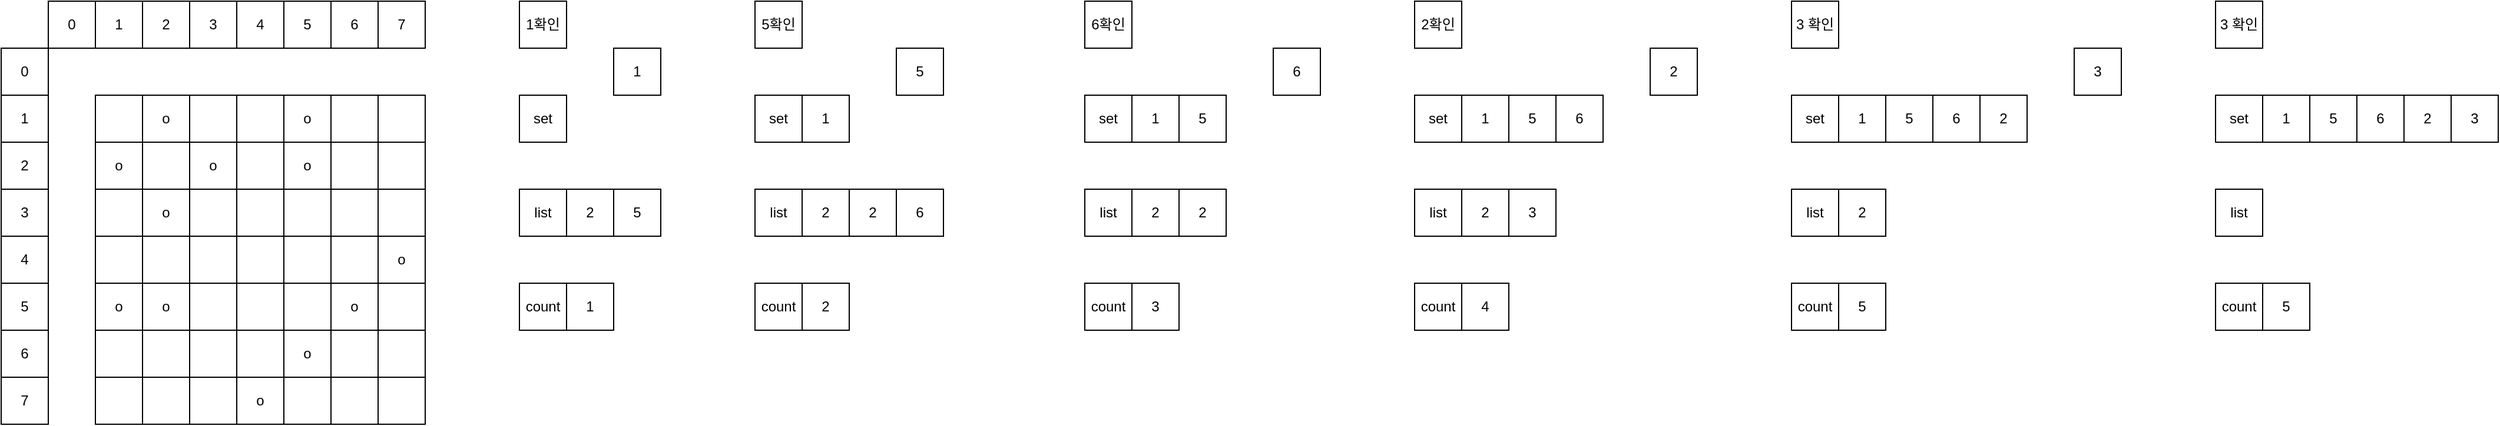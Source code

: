 <mxfile version="13.7.9" type="device"><diagram id="YOEd2JU-tcEzf8wUaeuW" name="페이지-1"><mxGraphModel dx="1105" dy="672" grid="1" gridSize="10" guides="1" tooltips="1" connect="1" arrows="1" fold="1" page="1" pageScale="1" pageWidth="10000" pageHeight="10000" math="0" shadow="0"><root><mxCell id="0"/><mxCell id="1" parent="0"/><mxCell id="ePtz5tht6kXkEpfRH6lN-1" value="1" style="rounded=0;whiteSpace=wrap;html=1;" vertex="1" parent="1"><mxGeometry x="440" y="280" width="40" height="40" as="geometry"/></mxCell><mxCell id="ePtz5tht6kXkEpfRH6lN-2" value="2" style="rounded=0;whiteSpace=wrap;html=1;" vertex="1" parent="1"><mxGeometry x="480" y="280" width="40" height="40" as="geometry"/></mxCell><mxCell id="ePtz5tht6kXkEpfRH6lN-4" value="3" style="rounded=0;whiteSpace=wrap;html=1;" vertex="1" parent="1"><mxGeometry x="520" y="280" width="40" height="40" as="geometry"/></mxCell><mxCell id="ePtz5tht6kXkEpfRH6lN-5" value="4" style="rounded=0;whiteSpace=wrap;html=1;" vertex="1" parent="1"><mxGeometry x="560" y="280" width="40" height="40" as="geometry"/></mxCell><mxCell id="ePtz5tht6kXkEpfRH6lN-6" value="5" style="rounded=0;whiteSpace=wrap;html=1;" vertex="1" parent="1"><mxGeometry x="600" y="280" width="40" height="40" as="geometry"/></mxCell><mxCell id="ePtz5tht6kXkEpfRH6lN-7" value="6" style="rounded=0;whiteSpace=wrap;html=1;" vertex="1" parent="1"><mxGeometry x="640" y="280" width="40" height="40" as="geometry"/></mxCell><mxCell id="ePtz5tht6kXkEpfRH6lN-8" value="7" style="rounded=0;whiteSpace=wrap;html=1;" vertex="1" parent="1"><mxGeometry x="680" y="280" width="40" height="40" as="geometry"/></mxCell><mxCell id="ePtz5tht6kXkEpfRH6lN-9" value="1" style="rounded=0;whiteSpace=wrap;html=1;" vertex="1" parent="1"><mxGeometry x="360" y="360" width="40" height="40" as="geometry"/></mxCell><mxCell id="ePtz5tht6kXkEpfRH6lN-10" value="2" style="rounded=0;whiteSpace=wrap;html=1;" vertex="1" parent="1"><mxGeometry x="360" y="400" width="40" height="40" as="geometry"/></mxCell><mxCell id="ePtz5tht6kXkEpfRH6lN-11" value="3" style="rounded=0;whiteSpace=wrap;html=1;" vertex="1" parent="1"><mxGeometry x="360" y="440" width="40" height="40" as="geometry"/></mxCell><mxCell id="ePtz5tht6kXkEpfRH6lN-12" value="4" style="rounded=0;whiteSpace=wrap;html=1;" vertex="1" parent="1"><mxGeometry x="360" y="480" width="40" height="40" as="geometry"/></mxCell><mxCell id="ePtz5tht6kXkEpfRH6lN-13" value="5" style="rounded=0;whiteSpace=wrap;html=1;" vertex="1" parent="1"><mxGeometry x="360" y="520" width="40" height="40" as="geometry"/></mxCell><mxCell id="ePtz5tht6kXkEpfRH6lN-14" value="6" style="rounded=0;whiteSpace=wrap;html=1;" vertex="1" parent="1"><mxGeometry x="360" y="560" width="40" height="40" as="geometry"/></mxCell><mxCell id="ePtz5tht6kXkEpfRH6lN-15" value="7" style="rounded=0;whiteSpace=wrap;html=1;" vertex="1" parent="1"><mxGeometry x="360" y="600" width="40" height="40" as="geometry"/></mxCell><mxCell id="ePtz5tht6kXkEpfRH6lN-17" value="" style="rounded=0;whiteSpace=wrap;html=1;" vertex="1" parent="1"><mxGeometry x="440" y="360" width="40" height="40" as="geometry"/></mxCell><mxCell id="ePtz5tht6kXkEpfRH6lN-18" value="&lt;span&gt;o&lt;/span&gt;" style="rounded=0;whiteSpace=wrap;html=1;" vertex="1" parent="1"><mxGeometry x="440" y="400" width="40" height="40" as="geometry"/></mxCell><mxCell id="ePtz5tht6kXkEpfRH6lN-19" value="" style="rounded=0;whiteSpace=wrap;html=1;" vertex="1" parent="1"><mxGeometry x="440" y="440" width="40" height="40" as="geometry"/></mxCell><mxCell id="ePtz5tht6kXkEpfRH6lN-20" value="" style="rounded=0;whiteSpace=wrap;html=1;" vertex="1" parent="1"><mxGeometry x="440" y="480" width="40" height="40" as="geometry"/></mxCell><mxCell id="ePtz5tht6kXkEpfRH6lN-21" value="&lt;span&gt;o&lt;/span&gt;" style="rounded=0;whiteSpace=wrap;html=1;" vertex="1" parent="1"><mxGeometry x="440" y="520" width="40" height="40" as="geometry"/></mxCell><mxCell id="ePtz5tht6kXkEpfRH6lN-22" value="" style="rounded=0;whiteSpace=wrap;html=1;" vertex="1" parent="1"><mxGeometry x="440" y="560" width="40" height="40" as="geometry"/></mxCell><mxCell id="ePtz5tht6kXkEpfRH6lN-23" value="" style="rounded=0;whiteSpace=wrap;html=1;" vertex="1" parent="1"><mxGeometry x="440" y="600" width="40" height="40" as="geometry"/></mxCell><mxCell id="ePtz5tht6kXkEpfRH6lN-24" value="o" style="rounded=0;whiteSpace=wrap;html=1;" vertex="1" parent="1"><mxGeometry x="480" y="360" width="40" height="40" as="geometry"/></mxCell><mxCell id="ePtz5tht6kXkEpfRH6lN-25" value="" style="rounded=0;whiteSpace=wrap;html=1;" vertex="1" parent="1"><mxGeometry x="480" y="400" width="40" height="40" as="geometry"/></mxCell><mxCell id="ePtz5tht6kXkEpfRH6lN-26" value="&lt;span&gt;o&lt;/span&gt;" style="rounded=0;whiteSpace=wrap;html=1;" vertex="1" parent="1"><mxGeometry x="480" y="440" width="40" height="40" as="geometry"/></mxCell><mxCell id="ePtz5tht6kXkEpfRH6lN-27" value="" style="rounded=0;whiteSpace=wrap;html=1;" vertex="1" parent="1"><mxGeometry x="480" y="480" width="40" height="40" as="geometry"/></mxCell><mxCell id="ePtz5tht6kXkEpfRH6lN-28" value="&lt;span&gt;o&lt;/span&gt;" style="rounded=0;whiteSpace=wrap;html=1;" vertex="1" parent="1"><mxGeometry x="480" y="520" width="40" height="40" as="geometry"/></mxCell><mxCell id="ePtz5tht6kXkEpfRH6lN-29" value="" style="rounded=0;whiteSpace=wrap;html=1;" vertex="1" parent="1"><mxGeometry x="480" y="560" width="40" height="40" as="geometry"/></mxCell><mxCell id="ePtz5tht6kXkEpfRH6lN-30" value="" style="rounded=0;whiteSpace=wrap;html=1;" vertex="1" parent="1"><mxGeometry x="480" y="600" width="40" height="40" as="geometry"/></mxCell><mxCell id="ePtz5tht6kXkEpfRH6lN-31" value="" style="rounded=0;whiteSpace=wrap;html=1;" vertex="1" parent="1"><mxGeometry x="520" y="360" width="40" height="40" as="geometry"/></mxCell><mxCell id="ePtz5tht6kXkEpfRH6lN-32" value="&lt;span&gt;o&lt;/span&gt;" style="rounded=0;whiteSpace=wrap;html=1;" vertex="1" parent="1"><mxGeometry x="520" y="400" width="40" height="40" as="geometry"/></mxCell><mxCell id="ePtz5tht6kXkEpfRH6lN-33" value="" style="rounded=0;whiteSpace=wrap;html=1;" vertex="1" parent="1"><mxGeometry x="520" y="440" width="40" height="40" as="geometry"/></mxCell><mxCell id="ePtz5tht6kXkEpfRH6lN-34" value="" style="rounded=0;whiteSpace=wrap;html=1;" vertex="1" parent="1"><mxGeometry x="520" y="480" width="40" height="40" as="geometry"/></mxCell><mxCell id="ePtz5tht6kXkEpfRH6lN-35" value="" style="rounded=0;whiteSpace=wrap;html=1;" vertex="1" parent="1"><mxGeometry x="520" y="520" width="40" height="40" as="geometry"/></mxCell><mxCell id="ePtz5tht6kXkEpfRH6lN-36" value="" style="rounded=0;whiteSpace=wrap;html=1;" vertex="1" parent="1"><mxGeometry x="520" y="560" width="40" height="40" as="geometry"/></mxCell><mxCell id="ePtz5tht6kXkEpfRH6lN-37" value="" style="rounded=0;whiteSpace=wrap;html=1;" vertex="1" parent="1"><mxGeometry x="520" y="600" width="40" height="40" as="geometry"/></mxCell><mxCell id="ePtz5tht6kXkEpfRH6lN-38" value="" style="rounded=0;whiteSpace=wrap;html=1;" vertex="1" parent="1"><mxGeometry x="560" y="360" width="40" height="40" as="geometry"/></mxCell><mxCell id="ePtz5tht6kXkEpfRH6lN-39" value="" style="rounded=0;whiteSpace=wrap;html=1;" vertex="1" parent="1"><mxGeometry x="560" y="400" width="40" height="40" as="geometry"/></mxCell><mxCell id="ePtz5tht6kXkEpfRH6lN-40" value="" style="rounded=0;whiteSpace=wrap;html=1;" vertex="1" parent="1"><mxGeometry x="560" y="440" width="40" height="40" as="geometry"/></mxCell><mxCell id="ePtz5tht6kXkEpfRH6lN-41" value="" style="rounded=0;whiteSpace=wrap;html=1;" vertex="1" parent="1"><mxGeometry x="560" y="480" width="40" height="40" as="geometry"/></mxCell><mxCell id="ePtz5tht6kXkEpfRH6lN-42" value="" style="rounded=0;whiteSpace=wrap;html=1;" vertex="1" parent="1"><mxGeometry x="560" y="520" width="40" height="40" as="geometry"/></mxCell><mxCell id="ePtz5tht6kXkEpfRH6lN-43" value="" style="rounded=0;whiteSpace=wrap;html=1;" vertex="1" parent="1"><mxGeometry x="560" y="560" width="40" height="40" as="geometry"/></mxCell><mxCell id="ePtz5tht6kXkEpfRH6lN-44" value="&lt;span&gt;o&lt;/span&gt;" style="rounded=0;whiteSpace=wrap;html=1;" vertex="1" parent="1"><mxGeometry x="560" y="600" width="40" height="40" as="geometry"/></mxCell><mxCell id="ePtz5tht6kXkEpfRH6lN-45" value="" style="rounded=0;whiteSpace=wrap;html=1;" vertex="1" parent="1"><mxGeometry x="640" y="360" width="40" height="40" as="geometry"/></mxCell><mxCell id="ePtz5tht6kXkEpfRH6lN-46" value="" style="rounded=0;whiteSpace=wrap;html=1;" vertex="1" parent="1"><mxGeometry x="640" y="400" width="40" height="40" as="geometry"/></mxCell><mxCell id="ePtz5tht6kXkEpfRH6lN-47" value="" style="rounded=0;whiteSpace=wrap;html=1;" vertex="1" parent="1"><mxGeometry x="640" y="440" width="40" height="40" as="geometry"/></mxCell><mxCell id="ePtz5tht6kXkEpfRH6lN-48" value="" style="rounded=0;whiteSpace=wrap;html=1;" vertex="1" parent="1"><mxGeometry x="640" y="480" width="40" height="40" as="geometry"/></mxCell><mxCell id="ePtz5tht6kXkEpfRH6lN-49" value="&lt;span&gt;o&lt;/span&gt;" style="rounded=0;whiteSpace=wrap;html=1;" vertex="1" parent="1"><mxGeometry x="640" y="520" width="40" height="40" as="geometry"/></mxCell><mxCell id="ePtz5tht6kXkEpfRH6lN-50" value="" style="rounded=0;whiteSpace=wrap;html=1;" vertex="1" parent="1"><mxGeometry x="640" y="560" width="40" height="40" as="geometry"/></mxCell><mxCell id="ePtz5tht6kXkEpfRH6lN-51" value="" style="rounded=0;whiteSpace=wrap;html=1;" vertex="1" parent="1"><mxGeometry x="640" y="600" width="40" height="40" as="geometry"/></mxCell><mxCell id="ePtz5tht6kXkEpfRH6lN-52" value="" style="rounded=0;whiteSpace=wrap;html=1;" vertex="1" parent="1"><mxGeometry x="680" y="360" width="40" height="40" as="geometry"/></mxCell><mxCell id="ePtz5tht6kXkEpfRH6lN-53" value="" style="rounded=0;whiteSpace=wrap;html=1;" vertex="1" parent="1"><mxGeometry x="680" y="400" width="40" height="40" as="geometry"/></mxCell><mxCell id="ePtz5tht6kXkEpfRH6lN-54" value="" style="rounded=0;whiteSpace=wrap;html=1;" vertex="1" parent="1"><mxGeometry x="680" y="440" width="40" height="40" as="geometry"/></mxCell><mxCell id="ePtz5tht6kXkEpfRH6lN-55" value="&lt;span&gt;o&lt;/span&gt;" style="rounded=0;whiteSpace=wrap;html=1;" vertex="1" parent="1"><mxGeometry x="680" y="480" width="40" height="40" as="geometry"/></mxCell><mxCell id="ePtz5tht6kXkEpfRH6lN-56" value="" style="rounded=0;whiteSpace=wrap;html=1;" vertex="1" parent="1"><mxGeometry x="680" y="520" width="40" height="40" as="geometry"/></mxCell><mxCell id="ePtz5tht6kXkEpfRH6lN-57" value="" style="rounded=0;whiteSpace=wrap;html=1;" vertex="1" parent="1"><mxGeometry x="680" y="560" width="40" height="40" as="geometry"/></mxCell><mxCell id="ePtz5tht6kXkEpfRH6lN-58" value="" style="rounded=0;whiteSpace=wrap;html=1;" vertex="1" parent="1"><mxGeometry x="680" y="600" width="40" height="40" as="geometry"/></mxCell><mxCell id="ePtz5tht6kXkEpfRH6lN-59" value="&lt;span&gt;o&lt;/span&gt;" style="rounded=0;whiteSpace=wrap;html=1;" vertex="1" parent="1"><mxGeometry x="600" y="360" width="40" height="40" as="geometry"/></mxCell><mxCell id="ePtz5tht6kXkEpfRH6lN-60" value="&lt;span&gt;o&lt;/span&gt;" style="rounded=0;whiteSpace=wrap;html=1;" vertex="1" parent="1"><mxGeometry x="600" y="400" width="40" height="40" as="geometry"/></mxCell><mxCell id="ePtz5tht6kXkEpfRH6lN-61" value="" style="rounded=0;whiteSpace=wrap;html=1;" vertex="1" parent="1"><mxGeometry x="600" y="440" width="40" height="40" as="geometry"/></mxCell><mxCell id="ePtz5tht6kXkEpfRH6lN-62" value="" style="rounded=0;whiteSpace=wrap;html=1;" vertex="1" parent="1"><mxGeometry x="600" y="480" width="40" height="40" as="geometry"/></mxCell><mxCell id="ePtz5tht6kXkEpfRH6lN-63" value="" style="rounded=0;whiteSpace=wrap;html=1;" vertex="1" parent="1"><mxGeometry x="600" y="520" width="40" height="40" as="geometry"/></mxCell><mxCell id="ePtz5tht6kXkEpfRH6lN-64" value="&lt;span&gt;o&lt;/span&gt;" style="rounded=0;whiteSpace=wrap;html=1;" vertex="1" parent="1"><mxGeometry x="600" y="560" width="40" height="40" as="geometry"/></mxCell><mxCell id="ePtz5tht6kXkEpfRH6lN-65" value="" style="rounded=0;whiteSpace=wrap;html=1;" vertex="1" parent="1"><mxGeometry x="600" y="600" width="40" height="40" as="geometry"/></mxCell><mxCell id="ePtz5tht6kXkEpfRH6lN-66" value="set" style="rounded=0;whiteSpace=wrap;html=1;" vertex="1" parent="1"><mxGeometry x="800" y="360" width="40" height="40" as="geometry"/></mxCell><mxCell id="ePtz5tht6kXkEpfRH6lN-68" value="0" style="rounded=0;whiteSpace=wrap;html=1;" vertex="1" parent="1"><mxGeometry x="400" y="280" width="40" height="40" as="geometry"/></mxCell><mxCell id="ePtz5tht6kXkEpfRH6lN-69" value="0" style="rounded=0;whiteSpace=wrap;html=1;" vertex="1" parent="1"><mxGeometry x="360" y="320" width="40" height="40" as="geometry"/></mxCell><mxCell id="ePtz5tht6kXkEpfRH6lN-70" value="list" style="rounded=0;whiteSpace=wrap;html=1;" vertex="1" parent="1"><mxGeometry x="800" y="440" width="40" height="40" as="geometry"/></mxCell><mxCell id="ePtz5tht6kXkEpfRH6lN-71" value="1확인" style="rounded=0;whiteSpace=wrap;html=1;" vertex="1" parent="1"><mxGeometry x="800" y="280" width="40" height="40" as="geometry"/></mxCell><mxCell id="ePtz5tht6kXkEpfRH6lN-72" value="2" style="rounded=0;whiteSpace=wrap;html=1;" vertex="1" parent="1"><mxGeometry x="840" y="440" width="40" height="40" as="geometry"/></mxCell><mxCell id="ePtz5tht6kXkEpfRH6lN-73" value="5" style="rounded=0;whiteSpace=wrap;html=1;" vertex="1" parent="1"><mxGeometry x="880" y="440" width="40" height="40" as="geometry"/></mxCell><mxCell id="ePtz5tht6kXkEpfRH6lN-75" value="count" style="rounded=0;whiteSpace=wrap;html=1;" vertex="1" parent="1"><mxGeometry x="800" y="520" width="40" height="40" as="geometry"/></mxCell><mxCell id="ePtz5tht6kXkEpfRH6lN-76" value="1" style="rounded=0;whiteSpace=wrap;html=1;" vertex="1" parent="1"><mxGeometry x="840" y="520" width="40" height="40" as="geometry"/></mxCell><mxCell id="ePtz5tht6kXkEpfRH6lN-77" value="set" style="rounded=0;whiteSpace=wrap;html=1;" vertex="1" parent="1"><mxGeometry x="1000" y="360" width="40" height="40" as="geometry"/></mxCell><mxCell id="ePtz5tht6kXkEpfRH6lN-78" value="list" style="rounded=0;whiteSpace=wrap;html=1;" vertex="1" parent="1"><mxGeometry x="1000" y="440" width="40" height="40" as="geometry"/></mxCell><mxCell id="ePtz5tht6kXkEpfRH6lN-79" value="5확인" style="rounded=0;whiteSpace=wrap;html=1;" vertex="1" parent="1"><mxGeometry x="1000" y="280" width="40" height="40" as="geometry"/></mxCell><mxCell id="ePtz5tht6kXkEpfRH6lN-80" value="2" style="rounded=0;whiteSpace=wrap;html=1;" vertex="1" parent="1"><mxGeometry x="1040" y="440" width="40" height="40" as="geometry"/></mxCell><mxCell id="ePtz5tht6kXkEpfRH6lN-81" value="5" style="rounded=0;whiteSpace=wrap;html=1;" vertex="1" parent="1"><mxGeometry x="1120" y="320" width="40" height="40" as="geometry"/></mxCell><mxCell id="ePtz5tht6kXkEpfRH6lN-82" value="count" style="rounded=0;whiteSpace=wrap;html=1;" vertex="1" parent="1"><mxGeometry x="1000" y="520" width="40" height="40" as="geometry"/></mxCell><mxCell id="ePtz5tht6kXkEpfRH6lN-83" value="2" style="rounded=0;whiteSpace=wrap;html=1;" vertex="1" parent="1"><mxGeometry x="1040" y="520" width="40" height="40" as="geometry"/></mxCell><mxCell id="ePtz5tht6kXkEpfRH6lN-84" value="1" style="rounded=0;whiteSpace=wrap;html=1;" vertex="1" parent="1"><mxGeometry x="1040" y="360" width="40" height="40" as="geometry"/></mxCell><mxCell id="ePtz5tht6kXkEpfRH6lN-85" value="1" style="rounded=0;whiteSpace=wrap;html=1;" vertex="1" parent="1"><mxGeometry x="880" y="320" width="40" height="40" as="geometry"/></mxCell><mxCell id="ePtz5tht6kXkEpfRH6lN-87" value="2" style="rounded=0;whiteSpace=wrap;html=1;" vertex="1" parent="1"><mxGeometry x="1080" y="440" width="40" height="40" as="geometry"/></mxCell><mxCell id="ePtz5tht6kXkEpfRH6lN-88" value="6" style="rounded=0;whiteSpace=wrap;html=1;" vertex="1" parent="1"><mxGeometry x="1120" y="440" width="40" height="40" as="geometry"/></mxCell><mxCell id="ePtz5tht6kXkEpfRH6lN-89" value="set" style="rounded=0;whiteSpace=wrap;html=1;" vertex="1" parent="1"><mxGeometry x="1280" y="360" width="40" height="40" as="geometry"/></mxCell><mxCell id="ePtz5tht6kXkEpfRH6lN-90" value="list" style="rounded=0;whiteSpace=wrap;html=1;" vertex="1" parent="1"><mxGeometry x="1280" y="440" width="40" height="40" as="geometry"/></mxCell><mxCell id="ePtz5tht6kXkEpfRH6lN-91" value="6확인" style="rounded=0;whiteSpace=wrap;html=1;" vertex="1" parent="1"><mxGeometry x="1280" y="280" width="40" height="40" as="geometry"/></mxCell><mxCell id="ePtz5tht6kXkEpfRH6lN-92" value="2" style="rounded=0;whiteSpace=wrap;html=1;" vertex="1" parent="1"><mxGeometry x="1320" y="440" width="40" height="40" as="geometry"/></mxCell><mxCell id="ePtz5tht6kXkEpfRH6lN-93" value="5" style="rounded=0;whiteSpace=wrap;html=1;" vertex="1" parent="1"><mxGeometry x="1360" y="360" width="40" height="40" as="geometry"/></mxCell><mxCell id="ePtz5tht6kXkEpfRH6lN-94" value="count" style="rounded=0;whiteSpace=wrap;html=1;" vertex="1" parent="1"><mxGeometry x="1280" y="520" width="40" height="40" as="geometry"/></mxCell><mxCell id="ePtz5tht6kXkEpfRH6lN-95" value="3" style="rounded=0;whiteSpace=wrap;html=1;" vertex="1" parent="1"><mxGeometry x="1320" y="520" width="40" height="40" as="geometry"/></mxCell><mxCell id="ePtz5tht6kXkEpfRH6lN-96" value="1" style="rounded=0;whiteSpace=wrap;html=1;" vertex="1" parent="1"><mxGeometry x="1320" y="360" width="40" height="40" as="geometry"/></mxCell><mxCell id="ePtz5tht6kXkEpfRH6lN-98" value="2" style="rounded=0;whiteSpace=wrap;html=1;" vertex="1" parent="1"><mxGeometry x="1360" y="440" width="40" height="40" as="geometry"/></mxCell><mxCell id="ePtz5tht6kXkEpfRH6lN-99" value="6" style="rounded=0;whiteSpace=wrap;html=1;" vertex="1" parent="1"><mxGeometry x="1440" y="320" width="40" height="40" as="geometry"/></mxCell><mxCell id="ePtz5tht6kXkEpfRH6lN-100" value="set" style="rounded=0;whiteSpace=wrap;html=1;" vertex="1" parent="1"><mxGeometry x="1560" y="360" width="40" height="40" as="geometry"/></mxCell><mxCell id="ePtz5tht6kXkEpfRH6lN-101" value="list" style="rounded=0;whiteSpace=wrap;html=1;" vertex="1" parent="1"><mxGeometry x="1560" y="440" width="40" height="40" as="geometry"/></mxCell><mxCell id="ePtz5tht6kXkEpfRH6lN-102" value="2확인" style="rounded=0;whiteSpace=wrap;html=1;" vertex="1" parent="1"><mxGeometry x="1560" y="280" width="40" height="40" as="geometry"/></mxCell><mxCell id="ePtz5tht6kXkEpfRH6lN-103" value="2" style="rounded=0;whiteSpace=wrap;html=1;" vertex="1" parent="1"><mxGeometry x="1600" y="440" width="40" height="40" as="geometry"/></mxCell><mxCell id="ePtz5tht6kXkEpfRH6lN-104" value="5" style="rounded=0;whiteSpace=wrap;html=1;" vertex="1" parent="1"><mxGeometry x="1640" y="360" width="40" height="40" as="geometry"/></mxCell><mxCell id="ePtz5tht6kXkEpfRH6lN-105" value="count" style="rounded=0;whiteSpace=wrap;html=1;" vertex="1" parent="1"><mxGeometry x="1560" y="520" width="40" height="40" as="geometry"/></mxCell><mxCell id="ePtz5tht6kXkEpfRH6lN-106" value="4" style="rounded=0;whiteSpace=wrap;html=1;" vertex="1" parent="1"><mxGeometry x="1600" y="520" width="40" height="40" as="geometry"/></mxCell><mxCell id="ePtz5tht6kXkEpfRH6lN-107" value="1" style="rounded=0;whiteSpace=wrap;html=1;" vertex="1" parent="1"><mxGeometry x="1600" y="360" width="40" height="40" as="geometry"/></mxCell><mxCell id="ePtz5tht6kXkEpfRH6lN-109" value="2" style="rounded=0;whiteSpace=wrap;html=1;" vertex="1" parent="1"><mxGeometry x="1760" y="320" width="40" height="40" as="geometry"/></mxCell><mxCell id="ePtz5tht6kXkEpfRH6lN-110" value="6" style="rounded=0;whiteSpace=wrap;html=1;" vertex="1" parent="1"><mxGeometry x="1680" y="360" width="40" height="40" as="geometry"/></mxCell><mxCell id="ePtz5tht6kXkEpfRH6lN-112" value="3" style="rounded=0;whiteSpace=wrap;html=1;" vertex="1" parent="1"><mxGeometry x="1640" y="440" width="40" height="40" as="geometry"/></mxCell><mxCell id="ePtz5tht6kXkEpfRH6lN-113" value="set" style="rounded=0;whiteSpace=wrap;html=1;" vertex="1" parent="1"><mxGeometry x="1880" y="360" width="40" height="40" as="geometry"/></mxCell><mxCell id="ePtz5tht6kXkEpfRH6lN-114" value="list" style="rounded=0;whiteSpace=wrap;html=1;" vertex="1" parent="1"><mxGeometry x="1880" y="440" width="40" height="40" as="geometry"/></mxCell><mxCell id="ePtz5tht6kXkEpfRH6lN-115" value="3 확인" style="rounded=0;whiteSpace=wrap;html=1;" vertex="1" parent="1"><mxGeometry x="1880" y="280" width="40" height="40" as="geometry"/></mxCell><mxCell id="ePtz5tht6kXkEpfRH6lN-116" value="2" style="rounded=0;whiteSpace=wrap;html=1;" vertex="1" parent="1"><mxGeometry x="1920" y="440" width="40" height="40" as="geometry"/></mxCell><mxCell id="ePtz5tht6kXkEpfRH6lN-117" value="5" style="rounded=0;whiteSpace=wrap;html=1;" vertex="1" parent="1"><mxGeometry x="1960" y="360" width="40" height="40" as="geometry"/></mxCell><mxCell id="ePtz5tht6kXkEpfRH6lN-118" value="count" style="rounded=0;whiteSpace=wrap;html=1;" vertex="1" parent="1"><mxGeometry x="1880" y="520" width="40" height="40" as="geometry"/></mxCell><mxCell id="ePtz5tht6kXkEpfRH6lN-119" value="5" style="rounded=0;whiteSpace=wrap;html=1;" vertex="1" parent="1"><mxGeometry x="1920" y="520" width="40" height="40" as="geometry"/></mxCell><mxCell id="ePtz5tht6kXkEpfRH6lN-120" value="1" style="rounded=0;whiteSpace=wrap;html=1;" vertex="1" parent="1"><mxGeometry x="1920" y="360" width="40" height="40" as="geometry"/></mxCell><mxCell id="ePtz5tht6kXkEpfRH6lN-121" value="2" style="rounded=0;whiteSpace=wrap;html=1;" vertex="1" parent="1"><mxGeometry x="2040" y="360" width="40" height="40" as="geometry"/></mxCell><mxCell id="ePtz5tht6kXkEpfRH6lN-122" value="6" style="rounded=0;whiteSpace=wrap;html=1;" vertex="1" parent="1"><mxGeometry x="2000" y="360" width="40" height="40" as="geometry"/></mxCell><mxCell id="ePtz5tht6kXkEpfRH6lN-124" value="3" style="rounded=0;whiteSpace=wrap;html=1;" vertex="1" parent="1"><mxGeometry x="2120" y="320" width="40" height="40" as="geometry"/></mxCell><mxCell id="ePtz5tht6kXkEpfRH6lN-125" value="set" style="rounded=0;whiteSpace=wrap;html=1;" vertex="1" parent="1"><mxGeometry x="2240" y="360" width="40" height="40" as="geometry"/></mxCell><mxCell id="ePtz5tht6kXkEpfRH6lN-126" value="list" style="rounded=0;whiteSpace=wrap;html=1;" vertex="1" parent="1"><mxGeometry x="2240" y="440" width="40" height="40" as="geometry"/></mxCell><mxCell id="ePtz5tht6kXkEpfRH6lN-127" value="3 확인" style="rounded=0;whiteSpace=wrap;html=1;" vertex="1" parent="1"><mxGeometry x="2240" y="280" width="40" height="40" as="geometry"/></mxCell><mxCell id="ePtz5tht6kXkEpfRH6lN-129" value="5" style="rounded=0;whiteSpace=wrap;html=1;" vertex="1" parent="1"><mxGeometry x="2320" y="360" width="40" height="40" as="geometry"/></mxCell><mxCell id="ePtz5tht6kXkEpfRH6lN-130" value="count" style="rounded=0;whiteSpace=wrap;html=1;" vertex="1" parent="1"><mxGeometry x="2240" y="520" width="40" height="40" as="geometry"/></mxCell><mxCell id="ePtz5tht6kXkEpfRH6lN-131" value="5" style="rounded=0;whiteSpace=wrap;html=1;" vertex="1" parent="1"><mxGeometry x="2280" y="520" width="40" height="40" as="geometry"/></mxCell><mxCell id="ePtz5tht6kXkEpfRH6lN-132" value="1" style="rounded=0;whiteSpace=wrap;html=1;" vertex="1" parent="1"><mxGeometry x="2280" y="360" width="40" height="40" as="geometry"/></mxCell><mxCell id="ePtz5tht6kXkEpfRH6lN-133" value="2" style="rounded=0;whiteSpace=wrap;html=1;" vertex="1" parent="1"><mxGeometry x="2400" y="360" width="40" height="40" as="geometry"/></mxCell><mxCell id="ePtz5tht6kXkEpfRH6lN-134" value="6" style="rounded=0;whiteSpace=wrap;html=1;" vertex="1" parent="1"><mxGeometry x="2360" y="360" width="40" height="40" as="geometry"/></mxCell><mxCell id="ePtz5tht6kXkEpfRH6lN-135" value="3" style="rounded=0;whiteSpace=wrap;html=1;" vertex="1" parent="1"><mxGeometry x="2440" y="360" width="40" height="40" as="geometry"/></mxCell></root></mxGraphModel></diagram></mxfile>